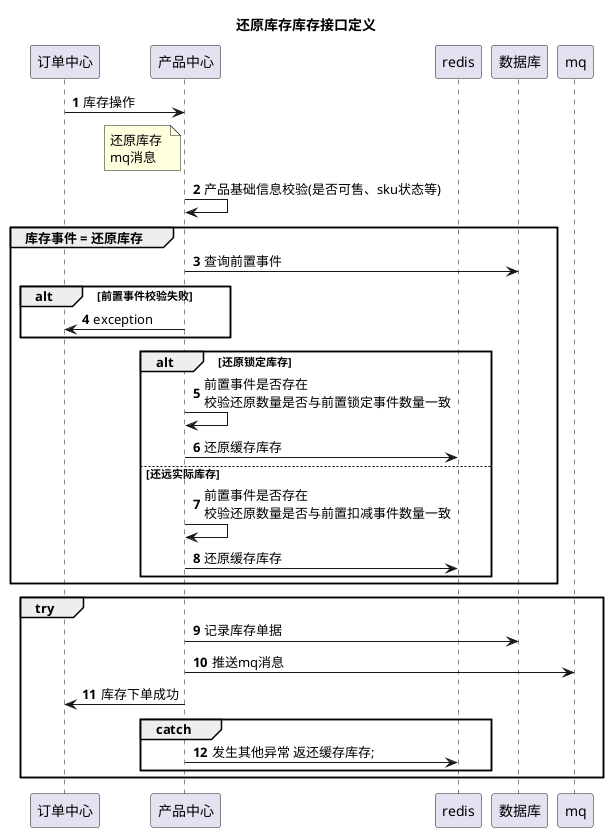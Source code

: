 @startuml
title 还原库存库存接口定义

autonumber
participant "订单中心" as vc
participant "产品中心" as cpm
participant "redis" as redis
participant "数据库" as db

vc -> cpm: 库存操作
note left of cpm:还原库存 \nmq消息


cpm -> cpm: 产品基础信息校验(是否可售、sku状态等)
group 库存事件 = 还原库存
    cpm -> db : 查询前置事件
    alt 前置事件校验失败
    cpm -> vc : exception
    end
    alt 还原锁定库存
        cpm -> cpm : 前置事件是否存在\n校验还原数量是否与前置锁定事件数量一致
        cpm -> redis: 还原缓存库存
    else 还远实际库存
        cpm -> cpm : 前置事件是否存在\n校验还原数量是否与前置扣减事件数量一致
        cpm -> redis: 还原缓存库存
    end
end

'group try
''cpm->cpm:// 尝试加锁\nboolean isLocked = lock.tryLock(500, 1000, TimeUnit.MILLISECONDS);\n//    加锁失败 返还名额 throw ex\n        if (!isLocked) {\n                         cacheManager.atomicGetAndAdd(key, -num);\n                         throw new VcRpcException(CommonResponseCode.LockFailure);\n                     }        \n                     // 更新课程剩余名额\n                     trainDo.setScale(scale);\n                     trainService.updateTrain(trainDo, clientInfo);
'    cpm->redis:尝试加锁 \n key:inventory 表主键
'    alt 加锁失败
'    cpm -> redis:返还缓存库存 \n throw Exception
'    else 加锁成功
'    cpm -> db :操作db库存数据、记录库存事件
'    cpm -> vc :库存事件执行成功
'    end
'    group catch
'        cpm -> redis: 发生其他异常 返还缓存库存;
'        cpm -> mq : 推送'还原库存事件'的补偿mq消息
'    end
'
'    group finally
'        cpm -> redis: 释放锁
'
'    end
'end
group try
cpm->db :记录库存单据
cpm->mq:推送mq消息
cpm->vc:库存下单成功
    group catch
    cpm -> redis: 发生其他异常 返还缓存库存;

    end
end

@enduml